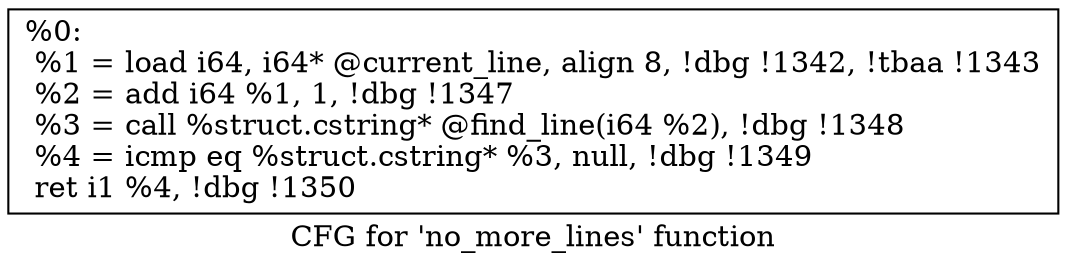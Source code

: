 digraph "CFG for 'no_more_lines' function" {
	label="CFG for 'no_more_lines' function";

	Node0x1375000 [shape=record,label="{%0:\l  %1 = load i64, i64* @current_line, align 8, !dbg !1342, !tbaa !1343\l  %2 = add i64 %1, 1, !dbg !1347\l  %3 = call %struct.cstring* @find_line(i64 %2), !dbg !1348\l  %4 = icmp eq %struct.cstring* %3, null, !dbg !1349\l  ret i1 %4, !dbg !1350\l}"];
}
